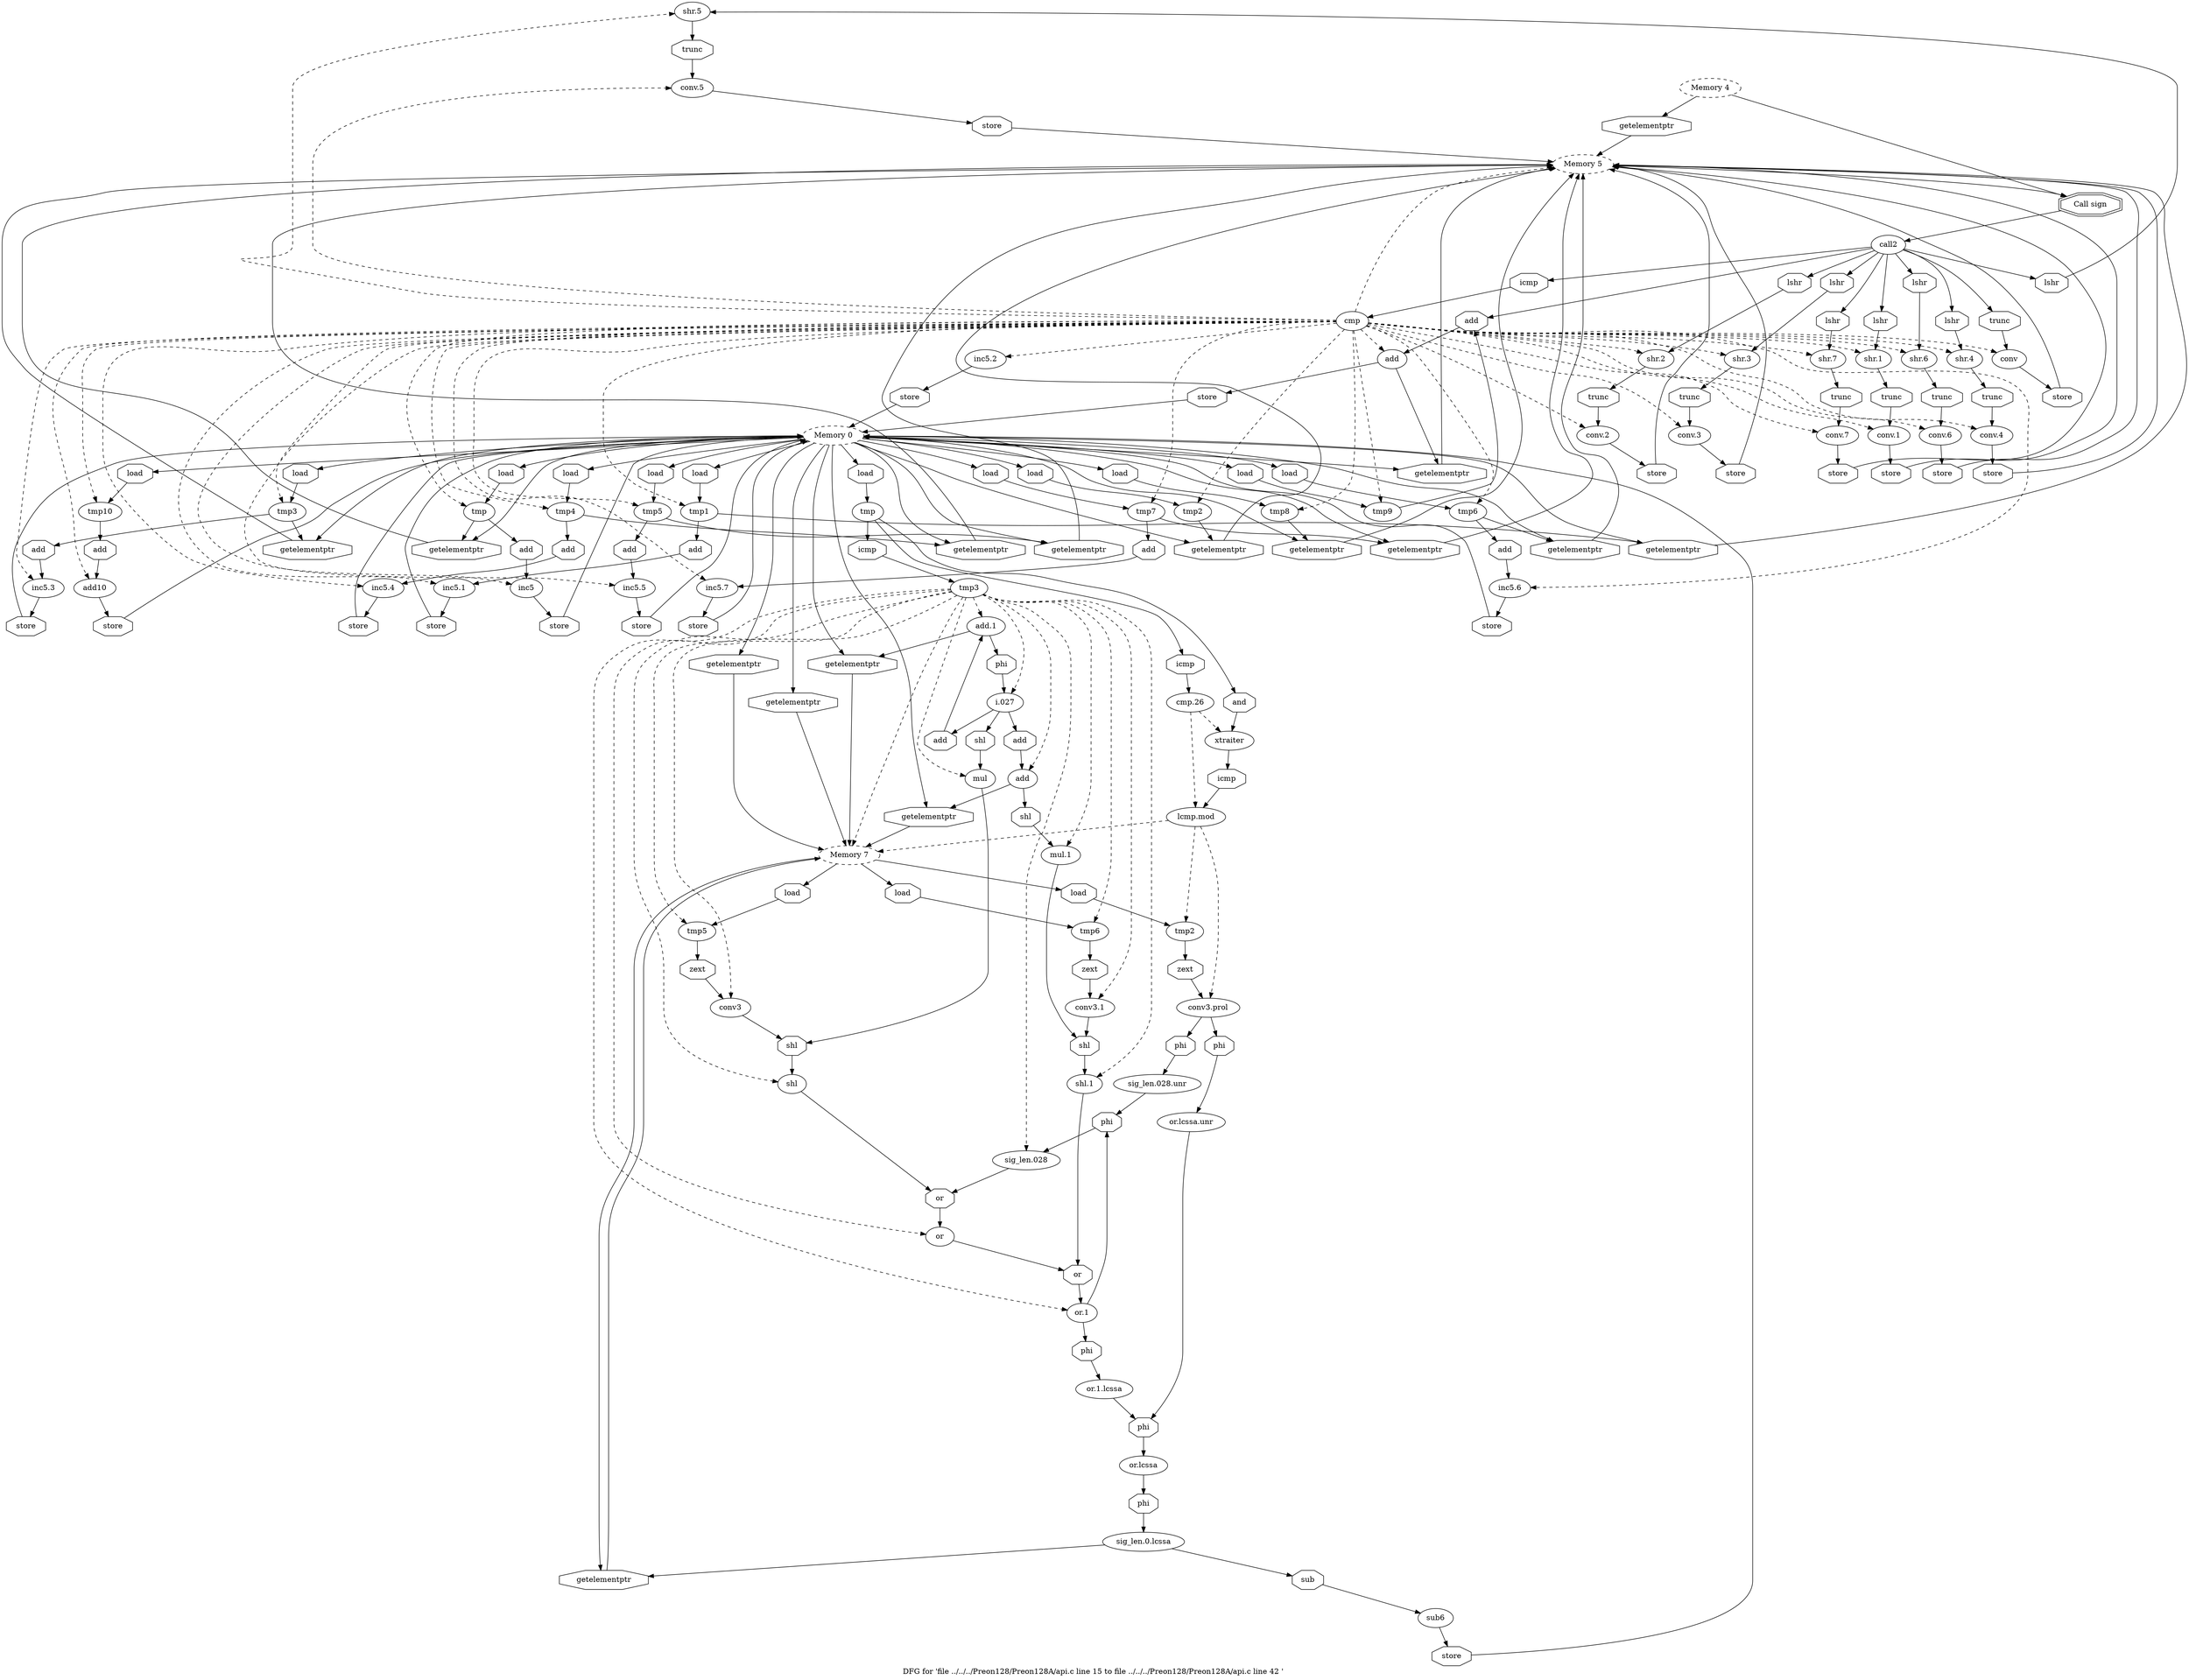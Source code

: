 digraph "DFG for 'file ../../../Preon128/Preon128A/api.c line 15 to file ../../../Preon128/Preon128A/api.c line 42 '  "{
label="DFG for 'file ../../../Preon128/Preon128A/api.c line 15 to file ../../../Preon128/Preon128A/api.c line 42 ' ";
node_881[shape=ellipse,style=solid,label="shr.5"]
node_884[shape=octagon,style=solid,label="trunc"]
"node_881"->"node_884"
node_882[shape=octagon,style=solid,label="lshr"]
"node_882"->"node_881"
node_883[shape=ellipse,style=solid,label="conv.5"]
node_891[shape=octagon,style=solid,label="store"]
"node_883"->"node_891"
"node_884"->"node_883"
node_885[shape=ellipse,style=solid,label="tmp5"]
node_888[shape=octagon,style=solid,label="add"]
"node_885"->"node_888"
node_890[shape=octagon,style=solid,label="getelementptr"]
"node_885"->"node_890"
node_886[shape=octagon,style=solid,label="load"]
"node_886"->"node_885"
node_887[shape=ellipse,style=solid,label="inc5.5"]
node_889[shape=octagon,style=solid,label="store"]
"node_887"->"node_889"
"node_888"->"node_887"
node_820[shape=ellipse,style=dashed,label="Memory 0"]
"node_889"->"node_820"
node_826[shape=ellipse,style=solid,label="cmp"]
"node_826"->"node_881" [style=dashed]
"node_826"->"node_883" [style=dashed]
"node_826"->"node_885" [style=dashed]
"node_826"->"node_887" [style=dashed]
node_832[shape=ellipse,style=solid,label="inc5"]
"node_826"->"node_832" [style=dashed]
node_821[shape=ellipse,style=dashed,label="Memory 5"]
"node_826"->"node_821" [style=dashed]
node_865[shape=ellipse,style=solid,label="inc5.3"]
"node_826"->"node_865" [style=dashed]
node_870[shape=ellipse,style=solid,label="shr.4"]
"node_826"->"node_870" [style=dashed]
node_872[shape=ellipse,style=solid,label="conv.4"]
"node_826"->"node_872" [style=dashed]
node_874[shape=ellipse,style=solid,label="tmp4"]
"node_826"->"node_874" [style=dashed]
node_876[shape=ellipse,style=solid,label="inc5.4"]
"node_826"->"node_876" [style=dashed]
node_837[shape=ellipse,style=solid,label="shr.1"]
"node_826"->"node_837" [style=dashed]
node_914[shape=ellipse,style=solid,label="tmp8"]
"node_826"->"node_914" [style=dashed]
node_917[shape=ellipse,style=solid,label="tmp9"]
"node_826"->"node_917" [style=dashed]
node_919[shape=ellipse,style=solid,label="add"]
"node_826"->"node_919" [style=dashed]
node_903[shape=ellipse,style=solid,label="shr.7"]
"node_826"->"node_903" [style=dashed]
node_905[shape=ellipse,style=solid,label="conv.7"]
"node_826"->"node_905" [style=dashed]
node_907[shape=ellipse,style=solid,label="tmp7"]
"node_826"->"node_907" [style=dashed]
node_909[shape=ellipse,style=solid,label="inc5.7"]
"node_826"->"node_909" [style=dashed]
node_828[shape=ellipse,style=solid,label="conv"]
"node_826"->"node_828" [style=dashed]
node_830[shape=ellipse,style=solid,label="tmp"]
"node_826"->"node_830" [style=dashed]
node_892[shape=ellipse,style=solid,label="shr.6"]
"node_826"->"node_892" [style=dashed]
node_894[shape=ellipse,style=solid,label="conv.6"]
"node_826"->"node_894" [style=dashed]
node_896[shape=ellipse,style=solid,label="tmp6"]
"node_826"->"node_896" [style=dashed]
node_898[shape=ellipse,style=solid,label="inc5.6"]
"node_826"->"node_898" [style=dashed]
node_848[shape=ellipse,style=solid,label="shr.2"]
"node_826"->"node_848" [style=dashed]
node_839[shape=ellipse,style=solid,label="conv.1"]
"node_826"->"node_839" [style=dashed]
node_841[shape=ellipse,style=solid,label="tmp1"]
"node_826"->"node_841" [style=dashed]
node_843[shape=ellipse,style=solid,label="inc5.1"]
"node_826"->"node_843" [style=dashed]
node_858[shape=ellipse,style=solid,label="shr.3"]
"node_826"->"node_858" [style=dashed]
node_860[shape=ellipse,style=solid,label="conv.3"]
"node_826"->"node_860" [style=dashed]
node_863[shape=ellipse,style=solid,label="tmp3"]
"node_826"->"node_863" [style=dashed]
node_923[shape=ellipse,style=solid,label="tmp10"]
"node_826"->"node_923" [style=dashed]
node_925[shape=ellipse,style=solid,label="add10"]
"node_826"->"node_925" [style=dashed]
node_850[shape=ellipse,style=solid,label="conv.2"]
"node_826"->"node_850" [style=dashed]
node_852[shape=ellipse,style=solid,label="tmp2"]
"node_826"->"node_852" [style=dashed]
node_854[shape=ellipse,style=solid,label="inc5.2"]
"node_826"->"node_854" [style=dashed]
node_825[shape=doubleoctagon,style=solid,label="Call sign"]
node_824[shape=ellipse,style=solid,label="call2"]
"node_825"->"node_824"
"node_824"->"node_882"
node_871[shape=octagon,style=solid,label="lshr"]
"node_824"->"node_871"
node_838[shape=octagon,style=solid,label="lshr"]
"node_824"->"node_838"
node_920[shape=octagon,style=solid,label="add"]
"node_824"->"node_920"
node_904[shape=octagon,style=solid,label="lshr"]
"node_824"->"node_904"
node_827[shape=octagon,style=solid,label="icmp"]
"node_824"->"node_827"
node_829[shape=octagon,style=solid,label="trunc"]
"node_824"->"node_829"
node_893[shape=octagon,style=solid,label="lshr"]
"node_824"->"node_893"
node_849[shape=octagon,style=solid,label="lshr"]
"node_824"->"node_849"
node_859[shape=octagon,style=solid,label="lshr"]
"node_824"->"node_859"
node_831[shape=octagon,style=solid,label="load"]
"node_831"->"node_830"
node_834[shape=octagon,style=solid,label="store"]
"node_832"->"node_834"
node_833[shape=octagon,style=solid,label="add"]
"node_833"->"node_832"
"node_834"->"node_820"
node_823[shape=ellipse,style=dashed,label="Memory 4"]
"node_823"->"node_825"
node_822[shape=octagon,style=solid,label="getelementptr"]
"node_823"->"node_822"
"node_822"->"node_821"
"node_821"->"node_825"
"node_820"->"node_886"
"node_820"->"node_831"
node_868[shape=octagon,style=solid,label="getelementptr"]
"node_820"->"node_868"
node_875[shape=octagon,style=solid,label="load"]
"node_820"->"node_875"
node_879[shape=octagon,style=solid,label="getelementptr"]
"node_820"->"node_879"
node_835[shape=octagon,style=solid,label="getelementptr"]
"node_820"->"node_835"
node_912[shape=octagon,style=solid,label="getelementptr"]
"node_820"->"node_912"
node_915[shape=octagon,style=solid,label="load"]
"node_820"->"node_915"
node_916[shape=octagon,style=solid,label="getelementptr"]
"node_820"->"node_916"
node_918[shape=octagon,style=solid,label="load"]
"node_820"->"node_918"
node_936[shape=octagon,style=solid,label="getelementptr"]
"node_820"->"node_936"
node_901[shape=octagon,style=solid,label="getelementptr"]
"node_820"->"node_901"
node_908[shape=octagon,style=solid,label="load"]
"node_820"->"node_908"
"node_820"->"node_890"
node_897[shape=octagon,style=solid,label="load"]
"node_820"->"node_897"
node_983[shape=octagon,style=solid,label="getelementptr"]
"node_820"->"node_983"
node_957[shape=octagon,style=solid,label="getelementptr"]
"node_820"->"node_957"
node_846[shape=octagon,style=solid,label="getelementptr"]
"node_820"->"node_846"
node_842[shape=octagon,style=solid,label="load"]
"node_820"->"node_842"
node_864[shape=octagon,style=solid,label="load"]
"node_820"->"node_864"
node_922[shape=octagon,style=solid,label="getelementptr"]
"node_820"->"node_922"
node_924[shape=octagon,style=solid,label="load"]
"node_820"->"node_924"
node_928[shape=octagon,style=solid,label="load"]
"node_820"->"node_928"
node_974[shape=octagon,style=solid,label="getelementptr"]
"node_820"->"node_974"
node_853[shape=octagon,style=solid,label="load"]
"node_820"->"node_853"
node_856[shape=octagon,style=solid,label="getelementptr"]
"node_820"->"node_856"
node_867[shape=octagon,style=solid,label="store"]
"node_865"->"node_867"
node_866[shape=octagon,style=solid,label="add"]
"node_866"->"node_865"
"node_867"->"node_820"
"node_868"->"node_821"
node_869[shape=octagon,style=solid,label="store"]
"node_869"->"node_821"
node_873[shape=octagon,style=solid,label="trunc"]
"node_870"->"node_873"
"node_871"->"node_870"
node_880[shape=octagon,style=solid,label="store"]
"node_872"->"node_880"
"node_873"->"node_872"
node_877[shape=octagon,style=solid,label="add"]
"node_874"->"node_877"
"node_874"->"node_879"
"node_875"->"node_874"
node_878[shape=octagon,style=solid,label="store"]
"node_876"->"node_878"
"node_877"->"node_876"
"node_878"->"node_820"
"node_879"->"node_821"
"node_880"->"node_821"
"node_835"->"node_821"
node_836[shape=octagon,style=solid,label="store"]
"node_836"->"node_821"
node_840[shape=octagon,style=solid,label="trunc"]
"node_837"->"node_840"
"node_838"->"node_837"
node_910[shape=octagon,style=solid,label="add"]
"node_910"->"node_909"
node_911[shape=octagon,style=solid,label="store"]
"node_911"->"node_820"
"node_912"->"node_821"
node_913[shape=octagon,style=solid,label="store"]
"node_913"->"node_821"
"node_914"->"node_916"
"node_915"->"node_914"
"node_916"->"node_821"
"node_917"->"node_920"
"node_918"->"node_917"
node_921[shape=octagon,style=solid,label="store"]
"node_919"->"node_921"
"node_919"->"node_922"
"node_920"->"node_919"
node_933[shape=ellipse,style=solid,label="lcmp.mod"]
node_935[shape=ellipse,style=dashed,label="Memory 7"]
"node_933"->"node_935" [style=dashed]
node_937[shape=ellipse,style=solid,label="tmp2"]
"node_933"->"node_937" [style=dashed]
node_939[shape=ellipse,style=solid,label="conv3.prol"]
"node_933"->"node_939" [style=dashed]
node_934[shape=octagon,style=solid,label="icmp"]
"node_934"->"node_933"
node_938[shape=octagon,style=solid,label="load"]
"node_935"->"node_938"
node_987[shape=octagon,style=solid,label="getelementptr"]
"node_935"->"node_987"
node_956[shape=octagon,style=solid,label="load"]
"node_935"->"node_956"
node_973[shape=octagon,style=solid,label="load"]
"node_935"->"node_973"
"node_936"->"node_935"
node_940[shape=octagon,style=solid,label="zext"]
"node_937"->"node_940"
"node_938"->"node_937"
node_942[shape=octagon,style=solid,label="phi"]
"node_939"->"node_942"
node_944[shape=octagon,style=solid,label="phi"]
"node_939"->"node_944"
"node_940"->"node_939"
node_941[shape=ellipse,style=solid,label="or.lcssa.unr"]
node_980[shape=octagon,style=solid,label="phi"]
"node_941"->"node_980"
"node_942"->"node_941"
node_943[shape=ellipse,style=solid,label="sig_len.028.unr"]
node_978[shape=octagon,style=solid,label="phi"]
"node_943"->"node_978"
"node_944"->"node_943"
node_899[shape=octagon,style=solid,label="add"]
"node_899"->"node_898"
node_900[shape=octagon,style=solid,label="store"]
"node_900"->"node_820"
"node_901"->"node_821"
node_902[shape=octagon,style=solid,label="store"]
"node_902"->"node_821"
node_906[shape=octagon,style=solid,label="trunc"]
"node_903"->"node_906"
"node_904"->"node_903"
"node_905"->"node_913"
"node_906"->"node_905"
"node_907"->"node_910"
"node_907"->"node_912"
"node_908"->"node_907"
"node_909"->"node_911"
"node_827"->"node_826"
"node_828"->"node_836"
"node_829"->"node_828"
"node_830"->"node_833"
"node_830"->"node_835"
"node_890"->"node_821"
"node_891"->"node_821"
node_895[shape=octagon,style=solid,label="trunc"]
"node_892"->"node_895"
"node_893"->"node_892"
"node_894"->"node_902"
"node_895"->"node_894"
"node_896"->"node_899"
"node_896"->"node_901"
"node_897"->"node_896"
"node_898"->"node_900"
node_981[shape=ellipse,style=solid,label="sig_len.0.lcssa"]
node_985[shape=octagon,style=solid,label="sub"]
"node_981"->"node_985"
"node_981"->"node_987"
node_982[shape=octagon,style=solid,label="phi"]
"node_982"->"node_981"
"node_983"->"node_935"
node_984[shape=ellipse,style=solid,label="sub6"]
node_986[shape=octagon,style=solid,label="store"]
"node_984"->"node_986"
"node_985"->"node_984"
"node_986"->"node_820"
"node_987"->"node_935"
node_945[shape=ellipse,style=solid,label="tmp3"]
"node_945"->"node_935" [style=dashed]
node_949[shape=ellipse,style=solid,label="or.1"]
"node_945"->"node_949" [style=dashed]
node_951[shape=ellipse,style=solid,label="shl.1"]
"node_945"->"node_951" [style=dashed]
node_953[shape=ellipse,style=solid,label="conv3.1"]
"node_945"->"node_953" [style=dashed]
node_955[shape=ellipse,style=solid,label="tmp6"]
"node_945"->"node_955" [style=dashed]
node_958[shape=ellipse,style=solid,label="add.1"]
"node_945"->"node_958" [style=dashed]
node_960[shape=ellipse,style=solid,label="i.027"]
"node_945"->"node_960" [style=dashed]
node_962[shape=ellipse,style=solid,label="mul.1"]
"node_945"->"node_962" [style=dashed]
node_964[shape=ellipse,style=solid,label="add"]
"node_945"->"node_964" [style=dashed]
node_966[shape=ellipse,style=solid,label="or"]
"node_945"->"node_966" [style=dashed]
node_968[shape=ellipse,style=solid,label="shl"]
"node_945"->"node_968" [style=dashed]
node_970[shape=ellipse,style=solid,label="conv3"]
"node_945"->"node_970" [style=dashed]
node_972[shape=ellipse,style=solid,label="tmp5"]
"node_945"->"node_972" [style=dashed]
node_975[shape=ellipse,style=solid,label="mul"]
"node_945"->"node_975" [style=dashed]
node_977[shape=ellipse,style=solid,label="sig_len.028"]
"node_945"->"node_977" [style=dashed]
node_946[shape=octagon,style=solid,label="icmp"]
"node_946"->"node_945"
node_947[shape=ellipse,style=solid,label="or.1.lcssa"]
"node_947"->"node_980"
node_948[shape=octagon,style=solid,label="phi"]
"node_948"->"node_947"
"node_949"->"node_948"
"node_949"->"node_978"
node_950[shape=octagon,style=solid,label="or"]
"node_950"->"node_949"
"node_951"->"node_950"
node_952[shape=octagon,style=solid,label="shl"]
"node_952"->"node_951"
"node_953"->"node_952"
node_954[shape=octagon,style=solid,label="zext"]
"node_954"->"node_953"
"node_955"->"node_954"
"node_956"->"node_955"
"node_957"->"node_935"
"node_958"->"node_957"
node_961[shape=octagon,style=solid,label="phi"]
"node_958"->"node_961"
node_959[shape=octagon,style=solid,label="add"]
"node_959"->"node_958"
"node_960"->"node_959"
node_965[shape=octagon,style=solid,label="add"]
"node_960"->"node_965"
node_976[shape=octagon,style=solid,label="shl"]
"node_960"->"node_976"
"node_961"->"node_960"
"node_962"->"node_952"
node_844[shape=octagon,style=solid,label="add"]
"node_844"->"node_843"
node_845[shape=octagon,style=solid,label="store"]
"node_845"->"node_820"
"node_846"->"node_821"
node_847[shape=octagon,style=solid,label="store"]
"node_847"->"node_821"
node_851[shape=octagon,style=solid,label="trunc"]
"node_848"->"node_851"
"node_849"->"node_848"
"node_839"->"node_847"
"node_840"->"node_839"
"node_841"->"node_844"
"node_841"->"node_846"
"node_842"->"node_841"
"node_843"->"node_845"
node_857[shape=octagon,style=solid,label="store"]
"node_857"->"node_821"
node_861[shape=octagon,style=solid,label="trunc"]
"node_858"->"node_861"
"node_859"->"node_858"
"node_860"->"node_869"
"node_861"->"node_860"
node_862[shape=octagon,style=solid,label="store"]
"node_862"->"node_820"
"node_863"->"node_866"
"node_863"->"node_868"
"node_864"->"node_863"
"node_921"->"node_820"
"node_922"->"node_821"
node_926[shape=octagon,style=solid,label="add"]
"node_923"->"node_926"
"node_924"->"node_923"
"node_925"->"node_862"
"node_926"->"node_925"
node_927[shape=ellipse,style=solid,label="tmp"]
"node_927"->"node_946"
node_930[shape=octagon,style=solid,label="icmp"]
"node_927"->"node_930"
node_932[shape=octagon,style=solid,label="and"]
"node_927"->"node_932"
"node_928"->"node_927"
node_929[shape=ellipse,style=solid,label="cmp.26"]
"node_929"->"node_933" [style=dashed]
node_931[shape=ellipse,style=solid,label="xtraiter"]
"node_929"->"node_931" [style=dashed]
"node_930"->"node_929"
"node_931"->"node_934"
"node_932"->"node_931"
node_963[shape=octagon,style=solid,label="shl"]
"node_963"->"node_962"
"node_964"->"node_963"
"node_964"->"node_974"
"node_965"->"node_964"
"node_966"->"node_950"
node_967[shape=octagon,style=solid,label="or"]
"node_967"->"node_966"
"node_968"->"node_967"
node_969[shape=octagon,style=solid,label="shl"]
"node_969"->"node_968"
"node_970"->"node_969"
node_971[shape=octagon,style=solid,label="zext"]
"node_971"->"node_970"
"node_972"->"node_971"
"node_973"->"node_972"
"node_974"->"node_935"
"node_975"->"node_969"
"node_976"->"node_975"
"node_977"->"node_967"
"node_978"->"node_977"
node_979[shape=ellipse,style=solid,label="or.lcssa"]
"node_979"->"node_982"
"node_980"->"node_979"
"node_850"->"node_857"
"node_851"->"node_850"
"node_852"->"node_856"
"node_853"->"node_852"
node_855[shape=octagon,style=solid,label="store"]
"node_854"->"node_855"
"node_855"->"node_820"
"node_856"->"node_821"
}

